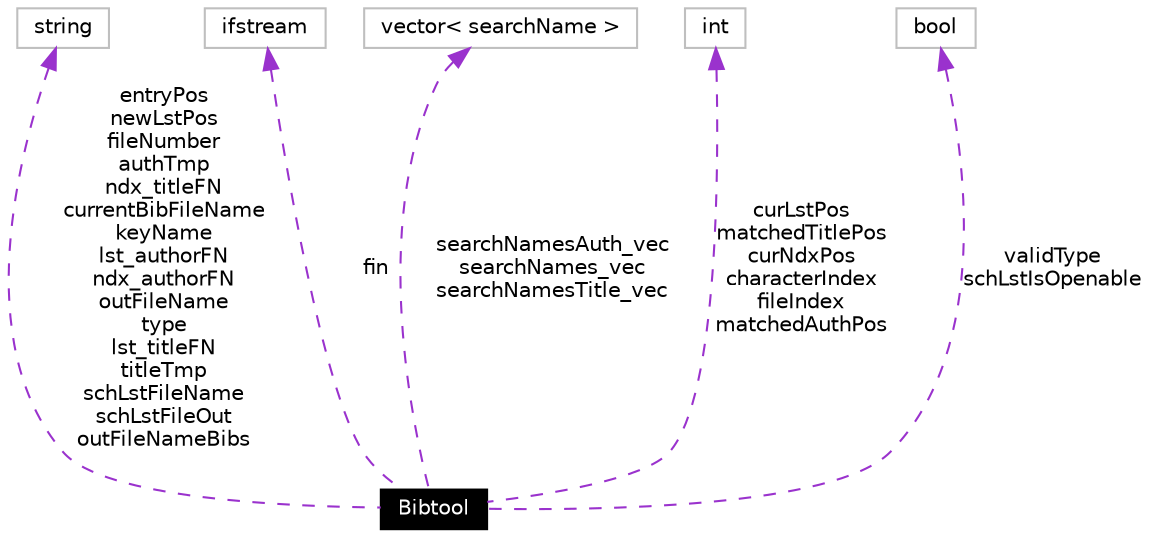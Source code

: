 digraph inheritance
{
  Node1 [shape="box",label="Bibtool",fontsize=10,height=0.2,width=0.4,fontname="Helvetica",color="black",style="filled" fontcolor="white"];
  Node2 -> Node1 [dir=back,color="darkorchid3",fontsize=10,style="dashed",label="entryPos\nnewLstPos\nfileNumber\nauthTmp\nndx_titleFN\ncurrentBibFileName\nkeyName\nlst_authorFN\nndx_authorFN\noutFileName\ntype\nlst_titleFN\ntitleTmp\nschLstFileName\nschLstFileOut\noutFileNameBibs",fontname="Helvetica"];
  Node2 [shape="box",label="string",fontsize=10,height=0.2,width=0.4,fontname="Helvetica",color="grey75"];
  Node3 -> Node1 [dir=back,color="darkorchid3",fontsize=10,style="dashed",label="fin",fontname="Helvetica"];
  Node3 [shape="box",label="ifstream",fontsize=10,height=0.2,width=0.4,fontname="Helvetica",color="grey75"];
  Node4 -> Node1 [dir=back,color="darkorchid3",fontsize=10,style="dashed",label="searchNamesAuth_vec\nsearchNames_vec\nsearchNamesTitle_vec",fontname="Helvetica"];
  Node4 [shape="box",label="vector< searchName >",fontsize=10,height=0.2,width=0.4,fontname="Helvetica",color="grey75"];
  Node5 -> Node1 [dir=back,color="darkorchid3",fontsize=10,style="dashed",label="curLstPos\nmatchedTitlePos\ncurNdxPos\ncharacterIndex\nfileIndex\nmatchedAuthPos",fontname="Helvetica"];
  Node5 [shape="box",label="int",fontsize=10,height=0.2,width=0.4,fontname="Helvetica",color="grey75"];
  Node6 -> Node1 [dir=back,color="darkorchid3",fontsize=10,style="dashed",label="validType\nschLstIsOpenable",fontname="Helvetica"];
  Node6 [shape="box",label="bool",fontsize=10,height=0.2,width=0.4,fontname="Helvetica",color="grey75"];
}
